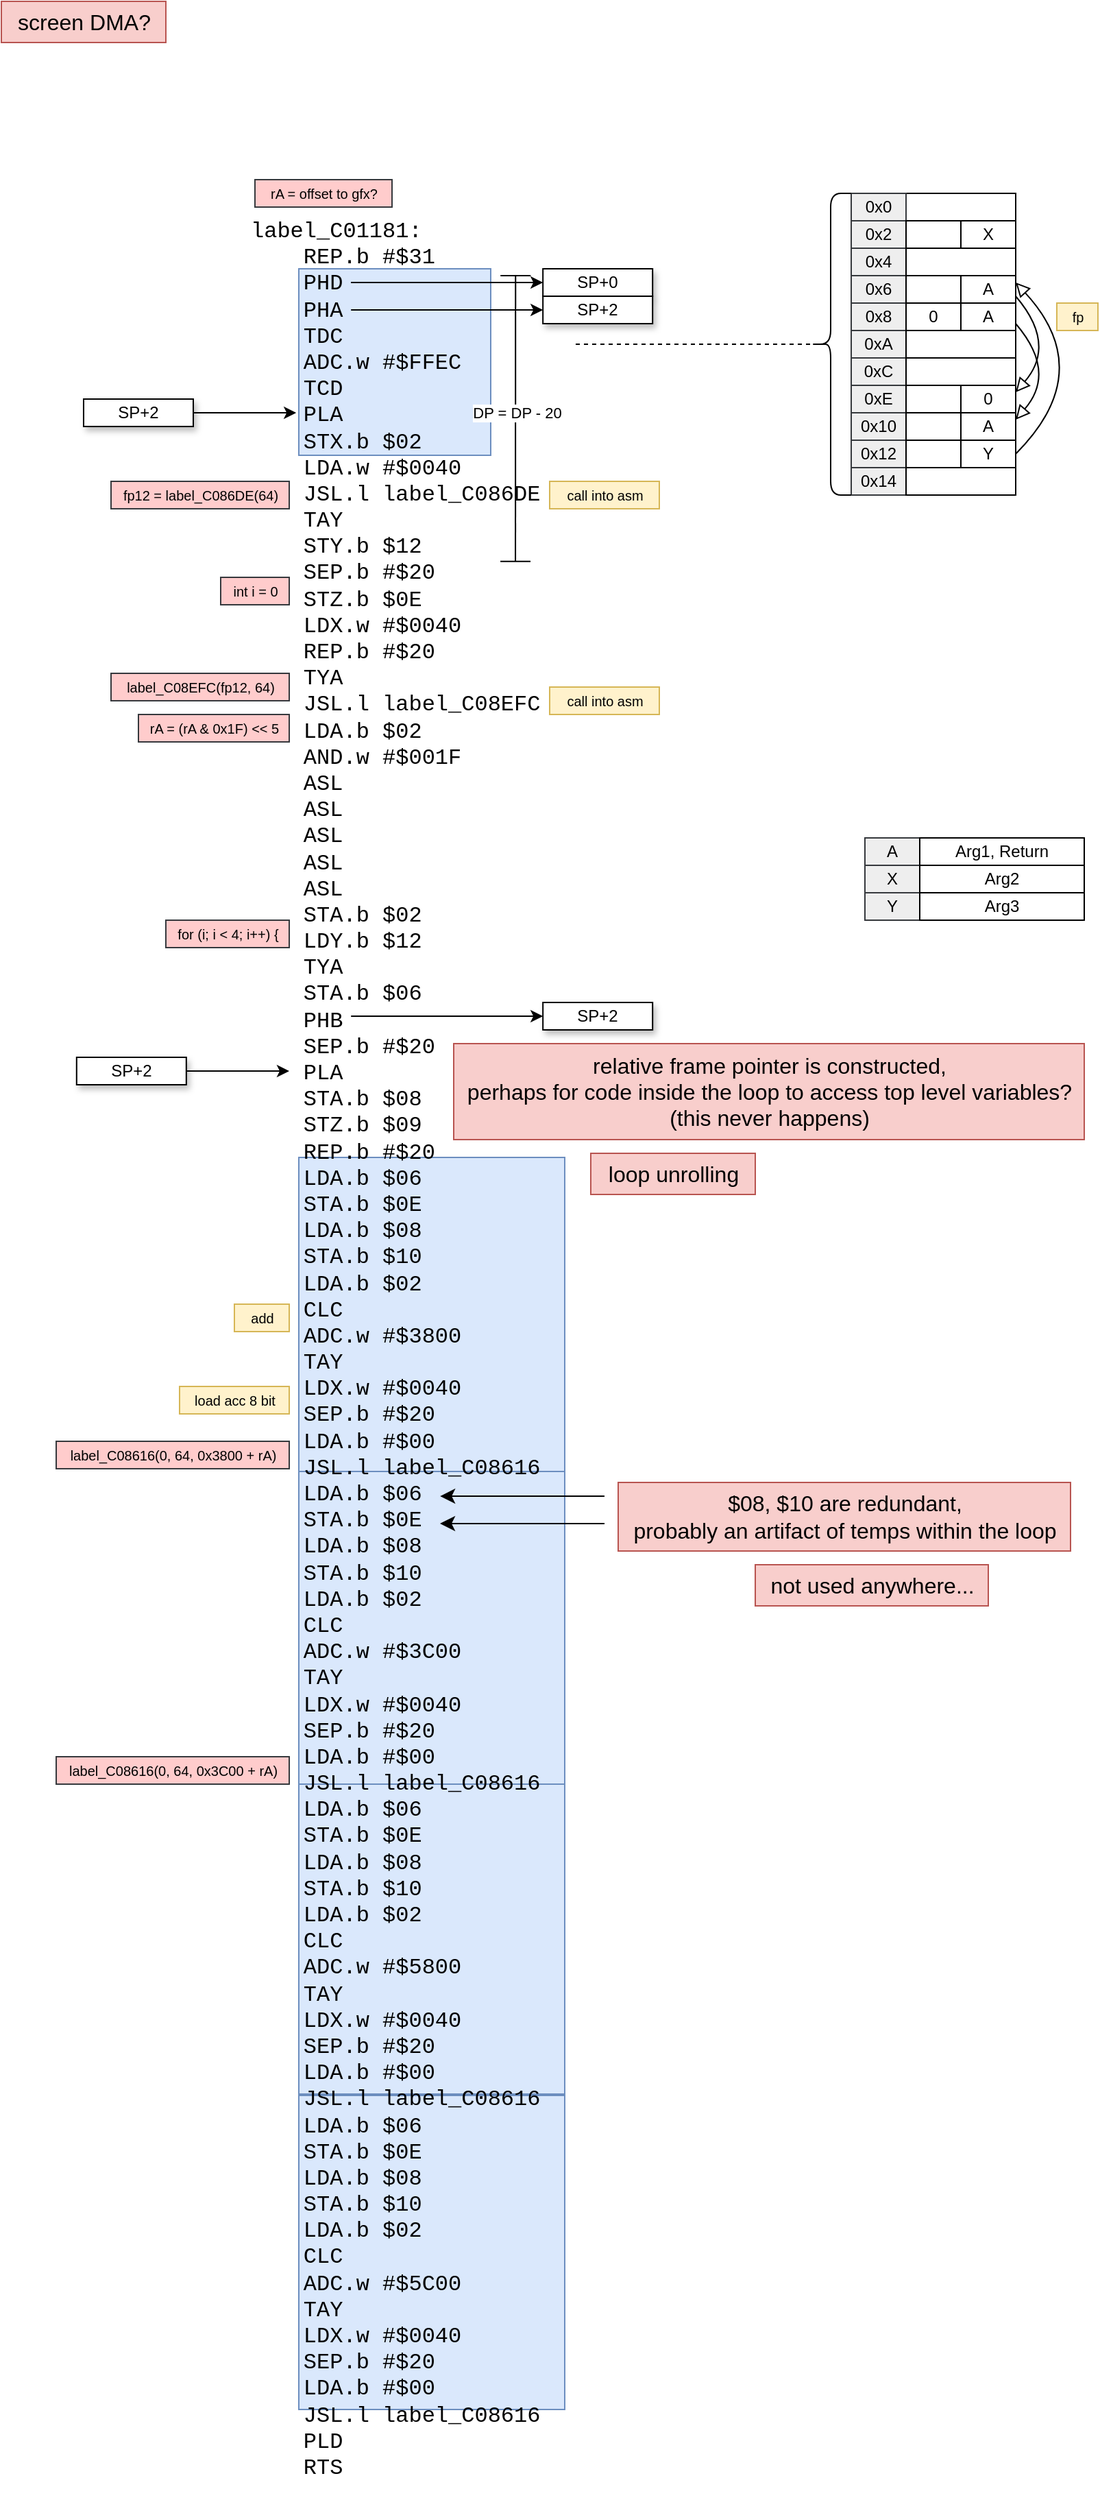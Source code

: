 <mxfile version="21.6.9" type="github">
  <diagram name="Page-1" id="6Zkwd5M3KuAh5QiwCv1M">
    <mxGraphModel dx="995" dy="618" grid="1" gridSize="10" guides="1" tooltips="1" connect="1" arrows="1" fold="1" page="1" pageScale="1" pageWidth="850" pageHeight="1100" math="0" shadow="0">
      <root>
        <mxCell id="0" />
        <object label="gen groups" id="dbT_Ve4-fBgaTEK12xVc-63">
          <mxCell style="" parent="0" />
        </object>
        <mxCell id="dbT_Ve4-fBgaTEK12xVc-70" value="" style="rounded=0;whiteSpace=wrap;html=1;fontSize=16;fillColor=#dae8fc;strokeColor=#6c8ebf;fillStyle=auto;" vertex="1" parent="dbT_Ve4-fBgaTEK12xVc-63">
          <mxGeometry x="267" y="225" width="140" height="136" as="geometry" />
        </mxCell>
        <mxCell id="dbT_Ve4-fBgaTEK12xVc-81" value="" style="rounded=0;whiteSpace=wrap;html=1;fontSize=16;fillColor=#dae8fc;strokeColor=#6c8ebf;fillStyle=auto;" vertex="1" parent="dbT_Ve4-fBgaTEK12xVc-63">
          <mxGeometry x="267" y="1557" width="194" height="229" as="geometry" />
        </mxCell>
        <mxCell id="dbT_Ve4-fBgaTEK12xVc-84" value="" style="rounded=0;whiteSpace=wrap;html=1;fontSize=16;fillColor=#dae8fc;strokeColor=#6c8ebf;fillStyle=auto;" vertex="1" parent="dbT_Ve4-fBgaTEK12xVc-63">
          <mxGeometry x="267" y="1327" width="194" height="229" as="geometry" />
        </mxCell>
        <mxCell id="dbT_Ve4-fBgaTEK12xVc-85" value="" style="rounded=0;whiteSpace=wrap;html=1;fontSize=16;fillColor=#dae8fc;strokeColor=#6c8ebf;fillStyle=auto;" vertex="1" parent="dbT_Ve4-fBgaTEK12xVc-63">
          <mxGeometry x="267" y="1101" width="194" height="229" as="geometry" />
        </mxCell>
        <mxCell id="dbT_Ve4-fBgaTEK12xVc-86" value="" style="rounded=0;whiteSpace=wrap;html=1;fontSize=16;fillColor=#dae8fc;strokeColor=#6c8ebf;fillStyle=auto;" vertex="1" parent="dbT_Ve4-fBgaTEK12xVc-63">
          <mxGeometry x="267" y="873" width="194" height="229" as="geometry" />
        </mxCell>
        <mxCell id="1" parent="0" />
        <mxCell id="ILJzXNznsKejwd8JNXi--1" value="&lt;p style=&quot;line-height: 100%;&quot;&gt;&lt;/p&gt;&lt;div style=&quot;font-style: normal; font-variant-caps: normal; font-weight: normal; letter-spacing: normal; text-align: start; text-indent: 0px; text-transform: none; word-spacing: 0px; -webkit-text-stroke-width: 0px; text-decoration: none; font-family: &amp;quot;IckyTicket Mono&amp;quot;, Menlo, Monaco, &amp;quot;Courier New&amp;quot;, monospace, &amp;quot;PT Mono&amp;quot;, Menlo, Monaco, &amp;quot;Courier New&amp;quot;, monospace; font-size: 16px; line-height: 120%;&quot;&gt;&lt;div style=&quot;line-height: 120%;&quot;&gt;&lt;div style=&quot;line-height: 120%;&quot;&gt;label_C01181:&lt;/div&gt;&lt;div style=&quot;line-height: 120%;&quot;&gt;&lt;span style=&quot;white-space: pre;&quot;&gt;&amp;nbsp;&amp;nbsp;&amp;nbsp;&amp;nbsp;&lt;/span&gt;REP.b #$31&lt;/div&gt;&lt;div style=&quot;line-height: 120%;&quot;&gt;&lt;span style=&quot;white-space: pre;&quot;&gt;&amp;nbsp;&amp;nbsp;&amp;nbsp;&amp;nbsp;&lt;/span&gt;PHD&lt;/div&gt;&lt;div style=&quot;line-height: 120%;&quot;&gt;&lt;span style=&quot;white-space: pre;&quot;&gt;&amp;nbsp;&amp;nbsp;&amp;nbsp;&amp;nbsp;&lt;/span&gt;PHA&lt;/div&gt;&lt;div style=&quot;line-height: 120%;&quot;&gt;&lt;span style=&quot;white-space: pre;&quot;&gt;&amp;nbsp;&amp;nbsp;&amp;nbsp;&amp;nbsp;&lt;/span&gt;TDC&lt;/div&gt;&lt;div style=&quot;line-height: 120%;&quot;&gt;&lt;span style=&quot;white-space: pre;&quot;&gt;&amp;nbsp;&amp;nbsp;&amp;nbsp;&amp;nbsp;&lt;/span&gt;ADC.w #$FFEC&lt;/div&gt;&lt;div style=&quot;line-height: 120%;&quot;&gt;&lt;span style=&quot;white-space: pre;&quot;&gt;&amp;nbsp;&amp;nbsp;&amp;nbsp;&amp;nbsp;&lt;/span&gt;TCD&lt;/div&gt;&lt;div style=&quot;line-height: 120%;&quot;&gt;&lt;span style=&quot;white-space: pre;&quot;&gt;&amp;nbsp;&amp;nbsp;&amp;nbsp;&amp;nbsp;&lt;/span&gt;PLA&lt;/div&gt;&lt;div style=&quot;line-height: 120%;&quot;&gt;&lt;span style=&quot;white-space: pre;&quot;&gt;&amp;nbsp;&amp;nbsp;&amp;nbsp;&amp;nbsp;&lt;/span&gt;STX.b $02&lt;/div&gt;&lt;div style=&quot;line-height: 120%;&quot;&gt;&lt;span style=&quot;white-space: pre;&quot;&gt;&amp;nbsp;&amp;nbsp;&amp;nbsp;&amp;nbsp;&lt;/span&gt;LDA.w #$0040&lt;/div&gt;&lt;div style=&quot;line-height: 120%;&quot;&gt;&lt;span style=&quot;white-space: pre;&quot;&gt;&amp;nbsp;&amp;nbsp;&amp;nbsp;&amp;nbsp;&lt;/span&gt;JSL.l label_C086DE&lt;/div&gt;&lt;div style=&quot;line-height: 120%;&quot;&gt;&lt;span style=&quot;white-space: pre;&quot;&gt;&amp;nbsp;&amp;nbsp;&amp;nbsp;&amp;nbsp;&lt;/span&gt;TAY&lt;/div&gt;&lt;div style=&quot;line-height: 120%;&quot;&gt;&lt;span style=&quot;white-space: pre;&quot;&gt;&amp;nbsp;&amp;nbsp;&amp;nbsp;&amp;nbsp;&lt;/span&gt;STY.b $12&lt;/div&gt;&lt;div style=&quot;line-height: 120%;&quot;&gt;&lt;span style=&quot;white-space: pre;&quot;&gt;&amp;nbsp;&amp;nbsp;&amp;nbsp;&amp;nbsp;&lt;/span&gt;SEP.b #$20&lt;/div&gt;&lt;div style=&quot;line-height: 120%;&quot;&gt;&lt;span style=&quot;white-space: pre;&quot;&gt;&amp;nbsp;&amp;nbsp;&amp;nbsp;&amp;nbsp;&lt;/span&gt;STZ.b $0E&lt;/div&gt;&lt;div style=&quot;line-height: 120%;&quot;&gt;&lt;span style=&quot;white-space: pre;&quot;&gt;&amp;nbsp;&amp;nbsp;&amp;nbsp;&amp;nbsp;&lt;/span&gt;LDX.w #$0040&lt;/div&gt;&lt;div style=&quot;line-height: 120%;&quot;&gt;&lt;span style=&quot;white-space: pre;&quot;&gt;&amp;nbsp;&amp;nbsp;&amp;nbsp;&amp;nbsp;&lt;/span&gt;REP.b #$20&lt;/div&gt;&lt;div style=&quot;line-height: 120%;&quot;&gt;&lt;span style=&quot;white-space: pre;&quot;&gt;&amp;nbsp;&amp;nbsp;&amp;nbsp;&amp;nbsp;&lt;/span&gt;TYA&lt;/div&gt;&lt;div style=&quot;line-height: 120%;&quot;&gt;&lt;span style=&quot;white-space: pre;&quot;&gt;&amp;nbsp;&amp;nbsp;&amp;nbsp;&amp;nbsp;&lt;/span&gt;JSL.l label_C08EFC&lt;/div&gt;&lt;div style=&quot;line-height: 120%;&quot;&gt;&lt;span style=&quot;white-space: pre;&quot;&gt;&amp;nbsp;&amp;nbsp;&amp;nbsp;&amp;nbsp;&lt;/span&gt;LDA.b $02&lt;/div&gt;&lt;div style=&quot;line-height: 120%;&quot;&gt;&lt;span style=&quot;white-space: pre;&quot;&gt;&amp;nbsp;&amp;nbsp;&amp;nbsp;&amp;nbsp;&lt;/span&gt;AND.w #$001F&lt;/div&gt;&lt;div style=&quot;line-height: 120%;&quot;&gt;&lt;span style=&quot;white-space: pre;&quot;&gt;&amp;nbsp;&amp;nbsp;&amp;nbsp;&amp;nbsp;&lt;/span&gt;ASL&lt;/div&gt;&lt;div style=&quot;line-height: 120%;&quot;&gt;&lt;span style=&quot;white-space: pre;&quot;&gt;&amp;nbsp;&amp;nbsp;&amp;nbsp;&amp;nbsp;&lt;/span&gt;ASL&lt;/div&gt;&lt;div style=&quot;line-height: 120%;&quot;&gt;&lt;span style=&quot;white-space: pre;&quot;&gt;&amp;nbsp;&amp;nbsp;&amp;nbsp;&amp;nbsp;&lt;/span&gt;ASL&lt;/div&gt;&lt;div style=&quot;line-height: 120%;&quot;&gt;&lt;span style=&quot;white-space: pre;&quot;&gt;&amp;nbsp;&amp;nbsp;&amp;nbsp;&amp;nbsp;&lt;/span&gt;ASL&lt;/div&gt;&lt;div style=&quot;line-height: 120%;&quot;&gt;&lt;span style=&quot;white-space: pre;&quot;&gt;&amp;nbsp;&amp;nbsp;&amp;nbsp;&amp;nbsp;&lt;/span&gt;ASL&lt;/div&gt;&lt;div style=&quot;line-height: 120%;&quot;&gt;&lt;span style=&quot;white-space: pre;&quot;&gt;&amp;nbsp;&amp;nbsp;&amp;nbsp;&amp;nbsp;&lt;/span&gt;STA.b $02&lt;/div&gt;&lt;div style=&quot;line-height: 120%;&quot;&gt;&lt;span style=&quot;white-space: pre;&quot;&gt;&amp;nbsp;&amp;nbsp;&amp;nbsp;&amp;nbsp;&lt;/span&gt;LDY.b $12&lt;/div&gt;&lt;div style=&quot;line-height: 120%;&quot;&gt;&lt;span style=&quot;white-space: pre;&quot;&gt;&amp;nbsp;&amp;nbsp;&amp;nbsp;&amp;nbsp;&lt;/span&gt;TYA&lt;/div&gt;&lt;div style=&quot;line-height: 120%;&quot;&gt;&lt;span style=&quot;white-space: pre;&quot;&gt;&amp;nbsp;&amp;nbsp;&amp;nbsp;&amp;nbsp;&lt;/span&gt;STA.b $06&lt;/div&gt;&lt;div style=&quot;line-height: 120%;&quot;&gt;&lt;span style=&quot;white-space: pre;&quot;&gt;&amp;nbsp;&amp;nbsp;&amp;nbsp;&amp;nbsp;&lt;/span&gt;PHB&lt;/div&gt;&lt;div style=&quot;line-height: 120%;&quot;&gt;&lt;span style=&quot;white-space: pre;&quot;&gt;&amp;nbsp;&amp;nbsp;&amp;nbsp;&amp;nbsp;&lt;/span&gt;SEP.b #$20&lt;/div&gt;&lt;div style=&quot;line-height: 120%;&quot;&gt;&lt;span style=&quot;white-space: pre;&quot;&gt;&amp;nbsp;&amp;nbsp;&amp;nbsp;&amp;nbsp;&lt;/span&gt;PLA&lt;/div&gt;&lt;div style=&quot;line-height: 120%;&quot;&gt;&lt;span style=&quot;white-space: pre;&quot;&gt;&amp;nbsp;&amp;nbsp;&amp;nbsp;&amp;nbsp;&lt;/span&gt;STA.b $08&lt;/div&gt;&lt;div style=&quot;line-height: 120%;&quot;&gt;&lt;span style=&quot;white-space: pre;&quot;&gt;&amp;nbsp;&amp;nbsp;&amp;nbsp;&amp;nbsp;&lt;/span&gt;STZ.b $09&lt;/div&gt;&lt;div style=&quot;line-height: 120%;&quot;&gt;&lt;span style=&quot;white-space: pre;&quot;&gt;&amp;nbsp;&amp;nbsp;&amp;nbsp;&amp;nbsp;&lt;/span&gt;REP.b #$20&lt;/div&gt;&lt;div style=&quot;line-height: 120%;&quot;&gt;&lt;span style=&quot;white-space: pre;&quot;&gt;&amp;nbsp;&amp;nbsp;&amp;nbsp;&amp;nbsp;&lt;/span&gt;LDA.b $06&lt;/div&gt;&lt;div style=&quot;line-height: 120%;&quot;&gt;&lt;span style=&quot;white-space: pre;&quot;&gt;&amp;nbsp;&amp;nbsp;&amp;nbsp;&amp;nbsp;&lt;/span&gt;STA.b $0E&lt;/div&gt;&lt;div style=&quot;line-height: 120%;&quot;&gt;&lt;span style=&quot;white-space: pre;&quot;&gt;&amp;nbsp;&amp;nbsp;&amp;nbsp;&amp;nbsp;&lt;/span&gt;LDA.b $08&lt;/div&gt;&lt;div style=&quot;line-height: 120%;&quot;&gt;&lt;span style=&quot;white-space: pre;&quot;&gt;&amp;nbsp;&amp;nbsp;&amp;nbsp;&amp;nbsp;&lt;/span&gt;STA.b $10&lt;/div&gt;&lt;div style=&quot;line-height: 120%;&quot;&gt;&lt;span style=&quot;white-space: pre;&quot;&gt;&amp;nbsp;&amp;nbsp;&amp;nbsp;&amp;nbsp;&lt;/span&gt;LDA.b $02&lt;/div&gt;&lt;div style=&quot;line-height: 120%;&quot;&gt;&lt;span style=&quot;white-space: pre;&quot;&gt;&amp;nbsp;&amp;nbsp;&amp;nbsp;&amp;nbsp;&lt;/span&gt;CLC&lt;/div&gt;&lt;div style=&quot;line-height: 120%;&quot;&gt;&lt;span style=&quot;white-space: pre;&quot;&gt;&amp;nbsp;&amp;nbsp;&amp;nbsp;&amp;nbsp;&lt;/span&gt;ADC.w #$3800&lt;/div&gt;&lt;div style=&quot;line-height: 120%;&quot;&gt;&lt;span style=&quot;white-space: pre;&quot;&gt;&amp;nbsp;&amp;nbsp;&amp;nbsp;&amp;nbsp;&lt;/span&gt;TAY&lt;/div&gt;&lt;div style=&quot;line-height: 120%;&quot;&gt;&lt;span style=&quot;white-space: pre;&quot;&gt;&amp;nbsp;&amp;nbsp;&amp;nbsp;&amp;nbsp;&lt;/span&gt;LDX.w #$0040&lt;/div&gt;&lt;div style=&quot;line-height: 120%;&quot;&gt;&lt;span style=&quot;white-space: pre;&quot;&gt;&amp;nbsp;&amp;nbsp;&amp;nbsp;&amp;nbsp;&lt;/span&gt;SEP.b #$20&lt;/div&gt;&lt;div style=&quot;line-height: 120%;&quot;&gt;&lt;span style=&quot;white-space: pre;&quot;&gt;&amp;nbsp;&amp;nbsp;&amp;nbsp;&amp;nbsp;&lt;/span&gt;LDA.b #$00&lt;/div&gt;&lt;div style=&quot;line-height: 120%;&quot;&gt;&lt;span style=&quot;white-space: pre;&quot;&gt;&amp;nbsp;&amp;nbsp;&amp;nbsp;&amp;nbsp;&lt;/span&gt;JSL.l label_C08616&lt;/div&gt;&lt;div style=&quot;line-height: 120%;&quot;&gt;&lt;span style=&quot;white-space: pre;&quot;&gt;&amp;nbsp;&amp;nbsp;&amp;nbsp;&amp;nbsp;&lt;/span&gt;LDA.b $06&lt;/div&gt;&lt;div style=&quot;line-height: 120%;&quot;&gt;&lt;span style=&quot;white-space: pre;&quot;&gt;&amp;nbsp;&amp;nbsp;&amp;nbsp;&amp;nbsp;&lt;/span&gt;STA.b $0E&lt;/div&gt;&lt;div style=&quot;line-height: 120%;&quot;&gt;&lt;span style=&quot;white-space: pre;&quot;&gt;&amp;nbsp;&amp;nbsp;&amp;nbsp;&amp;nbsp;&lt;/span&gt;LDA.b $08&lt;/div&gt;&lt;div style=&quot;line-height: 120%;&quot;&gt;&lt;span style=&quot;white-space: pre;&quot;&gt;&amp;nbsp;&amp;nbsp;&amp;nbsp;&amp;nbsp;&lt;/span&gt;STA.b $10&lt;/div&gt;&lt;div style=&quot;line-height: 120%;&quot;&gt;&lt;span style=&quot;white-space: pre;&quot;&gt;&amp;nbsp;&amp;nbsp;&amp;nbsp;&amp;nbsp;&lt;/span&gt;LDA.b $02&lt;/div&gt;&lt;div style=&quot;line-height: 120%;&quot;&gt;&lt;span style=&quot;white-space: pre;&quot;&gt;&amp;nbsp;&amp;nbsp;&amp;nbsp;&amp;nbsp;&lt;/span&gt;CLC&lt;/div&gt;&lt;div style=&quot;line-height: 120%;&quot;&gt;&lt;span style=&quot;white-space: pre;&quot;&gt;&amp;nbsp;&amp;nbsp;&amp;nbsp;&amp;nbsp;&lt;/span&gt;ADC.w #$3C00&lt;/div&gt;&lt;div style=&quot;line-height: 120%;&quot;&gt;&lt;span style=&quot;white-space: pre;&quot;&gt;&amp;nbsp;&amp;nbsp;&amp;nbsp;&amp;nbsp;&lt;/span&gt;TAY&lt;/div&gt;&lt;div style=&quot;line-height: 120%;&quot;&gt;&lt;span style=&quot;white-space: pre;&quot;&gt;&amp;nbsp;&amp;nbsp;&amp;nbsp;&amp;nbsp;&lt;/span&gt;LDX.w #$0040&lt;/div&gt;&lt;div style=&quot;line-height: 120%;&quot;&gt;&lt;span style=&quot;white-space: pre;&quot;&gt;&amp;nbsp;&amp;nbsp;&amp;nbsp;&amp;nbsp;&lt;/span&gt;SEP.b #$20&lt;/div&gt;&lt;div style=&quot;line-height: 120%;&quot;&gt;&lt;span style=&quot;white-space: pre;&quot;&gt;&amp;nbsp;&amp;nbsp;&amp;nbsp;&amp;nbsp;&lt;/span&gt;LDA.b #$00&lt;/div&gt;&lt;div style=&quot;line-height: 120%;&quot;&gt;&lt;span style=&quot;white-space: pre;&quot;&gt;&amp;nbsp;&amp;nbsp;&amp;nbsp;&amp;nbsp;&lt;/span&gt;JSL.l label_C08616&lt;/div&gt;&lt;div style=&quot;line-height: 120%;&quot;&gt;&lt;span style=&quot;white-space: pre;&quot;&gt;&amp;nbsp;&amp;nbsp;&amp;nbsp;&amp;nbsp;&lt;/span&gt;LDA.b $06&lt;/div&gt;&lt;div style=&quot;line-height: 120%;&quot;&gt;&lt;span style=&quot;white-space: pre;&quot;&gt;&amp;nbsp;&amp;nbsp;&amp;nbsp;&amp;nbsp;&lt;/span&gt;STA.b $0E&lt;/div&gt;&lt;div style=&quot;line-height: 120%;&quot;&gt;&lt;span style=&quot;white-space: pre;&quot;&gt;&amp;nbsp;&amp;nbsp;&amp;nbsp;&amp;nbsp;&lt;/span&gt;LDA.b $08&lt;/div&gt;&lt;div style=&quot;line-height: 120%;&quot;&gt;&lt;span style=&quot;white-space: pre;&quot;&gt;&amp;nbsp;&amp;nbsp;&amp;nbsp;&amp;nbsp;&lt;/span&gt;STA.b $10&lt;/div&gt;&lt;div style=&quot;line-height: 120%;&quot;&gt;&lt;span style=&quot;white-space: pre;&quot;&gt;&amp;nbsp;&amp;nbsp;&amp;nbsp;&amp;nbsp;&lt;/span&gt;LDA.b $02&lt;/div&gt;&lt;div style=&quot;line-height: 120%;&quot;&gt;&lt;span style=&quot;white-space: pre;&quot;&gt;&amp;nbsp;&amp;nbsp;&amp;nbsp;&amp;nbsp;&lt;/span&gt;CLC&lt;/div&gt;&lt;div style=&quot;line-height: 120%;&quot;&gt;&lt;span style=&quot;white-space: pre;&quot;&gt;&amp;nbsp;&amp;nbsp;&amp;nbsp;&amp;nbsp;&lt;/span&gt;ADC.w #$5800&lt;/div&gt;&lt;div style=&quot;line-height: 120%;&quot;&gt;&lt;span style=&quot;white-space: pre;&quot;&gt;&amp;nbsp;&amp;nbsp;&amp;nbsp;&amp;nbsp;&lt;/span&gt;TAY&lt;/div&gt;&lt;div style=&quot;line-height: 120%;&quot;&gt;&lt;span style=&quot;white-space: pre;&quot;&gt;&amp;nbsp;&amp;nbsp;&amp;nbsp;&amp;nbsp;&lt;/span&gt;LDX.w #$0040&lt;/div&gt;&lt;div style=&quot;line-height: 120%;&quot;&gt;&lt;span style=&quot;white-space: pre;&quot;&gt;&amp;nbsp;&amp;nbsp;&amp;nbsp;&amp;nbsp;&lt;/span&gt;SEP.b #$20&lt;/div&gt;&lt;div style=&quot;line-height: 120%;&quot;&gt;&lt;span style=&quot;white-space: pre;&quot;&gt;&amp;nbsp;&amp;nbsp;&amp;nbsp;&amp;nbsp;&lt;/span&gt;LDA.b #$00&lt;/div&gt;&lt;div style=&quot;line-height: 120%;&quot;&gt;&lt;span style=&quot;white-space: pre;&quot;&gt;&amp;nbsp;&amp;nbsp;&amp;nbsp;&amp;nbsp;&lt;/span&gt;JSL.l label_C08616&lt;/div&gt;&lt;div style=&quot;line-height: 120%;&quot;&gt;&lt;span style=&quot;white-space: pre;&quot;&gt;&amp;nbsp;&amp;nbsp;&amp;nbsp;&amp;nbsp;&lt;/span&gt;LDA.b $06&lt;/div&gt;&lt;div style=&quot;line-height: 120%;&quot;&gt;&lt;span style=&quot;white-space: pre;&quot;&gt;&amp;nbsp;&amp;nbsp;&amp;nbsp;&amp;nbsp;&lt;/span&gt;STA.b $0E&lt;/div&gt;&lt;div style=&quot;line-height: 120%;&quot;&gt;&lt;span style=&quot;white-space: pre;&quot;&gt;&amp;nbsp;&amp;nbsp;&amp;nbsp;&amp;nbsp;&lt;/span&gt;LDA.b $08&lt;/div&gt;&lt;div style=&quot;line-height: 120%;&quot;&gt;&lt;span style=&quot;white-space: pre;&quot;&gt;&amp;nbsp;&amp;nbsp;&amp;nbsp;&amp;nbsp;&lt;/span&gt;STA.b $10&lt;/div&gt;&lt;div style=&quot;line-height: 120%;&quot;&gt;&lt;span style=&quot;white-space: pre;&quot;&gt;&amp;nbsp;&amp;nbsp;&amp;nbsp;&amp;nbsp;&lt;/span&gt;LDA.b $02&lt;/div&gt;&lt;div style=&quot;line-height: 120%;&quot;&gt;&lt;span style=&quot;white-space: pre;&quot;&gt;&amp;nbsp;&amp;nbsp;&amp;nbsp;&amp;nbsp;&lt;/span&gt;CLC&lt;/div&gt;&lt;div style=&quot;line-height: 120%;&quot;&gt;&lt;span style=&quot;white-space: pre;&quot;&gt;&amp;nbsp;&amp;nbsp;&amp;nbsp;&amp;nbsp;&lt;/span&gt;ADC.w #$5C00&lt;/div&gt;&lt;div style=&quot;line-height: 120%;&quot;&gt;&lt;span style=&quot;white-space: pre;&quot;&gt;&amp;nbsp;&amp;nbsp;&amp;nbsp;&amp;nbsp;&lt;/span&gt;TAY&lt;/div&gt;&lt;div style=&quot;line-height: 120%;&quot;&gt;&lt;span style=&quot;white-space: pre;&quot;&gt;&amp;nbsp;&amp;nbsp;&amp;nbsp;&amp;nbsp;&lt;/span&gt;LDX.w #$0040&lt;/div&gt;&lt;div style=&quot;line-height: 120%;&quot;&gt;&lt;span style=&quot;white-space: pre;&quot;&gt;&amp;nbsp;&amp;nbsp;&amp;nbsp;&amp;nbsp;&lt;/span&gt;SEP.b #$20&lt;/div&gt;&lt;div style=&quot;line-height: 120%;&quot;&gt;&lt;span style=&quot;white-space: pre;&quot;&gt;&amp;nbsp;&amp;nbsp;&amp;nbsp;&amp;nbsp;&lt;/span&gt;LDA.b #$00&lt;/div&gt;&lt;div style=&quot;line-height: 120%;&quot;&gt;&lt;span style=&quot;white-space: pre;&quot;&gt;&amp;nbsp;&amp;nbsp;&amp;nbsp;&amp;nbsp;&lt;/span&gt;JSL.l label_C08616&lt;/div&gt;&lt;div style=&quot;line-height: 120%;&quot;&gt;&lt;span style=&quot;white-space: pre;&quot;&gt;&amp;nbsp;&amp;nbsp;&amp;nbsp;&amp;nbsp;&lt;/span&gt;PLD&lt;/div&gt;&lt;div style=&quot;line-height: 120%;&quot;&gt;&lt;span style=&quot;white-space: pre;&quot;&gt;&amp;nbsp;&amp;nbsp;&amp;nbsp;&amp;nbsp;&lt;/span&gt;RTS&lt;/div&gt;&lt;/div&gt;&lt;/div&gt;&lt;p&gt;&lt;/p&gt;" style="text;whiteSpace=wrap;html=1;spacingBottom=0;spacingTop=0;" parent="1" vertex="1">
          <mxGeometry x="230" y="170" width="230" height="1260" as="geometry" />
        </mxCell>
        <mxCell id="ILJzXNznsKejwd8JNXi--3" value="SP+0" style="rounded=0;whiteSpace=wrap;html=1;shadow=1;" parent="1" vertex="1">
          <mxGeometry x="445.09" y="225" width="80" height="20" as="geometry" />
        </mxCell>
        <mxCell id="ILJzXNznsKejwd8JNXi--4" value="SP+2" style="rounded=0;whiteSpace=wrap;html=1;shadow=1;" parent="1" vertex="1">
          <mxGeometry x="445.09" y="245" width="80" height="20" as="geometry" />
        </mxCell>
        <mxCell id="ILJzXNznsKejwd8JNXi--13" value="" style="endArrow=classic;html=1;rounded=0;entryX=0.783;entryY=0.12;entryDx=0;entryDy=0;entryPerimeter=0;" parent="1" edge="1">
          <mxGeometry width="50" height="50" relative="1" as="geometry">
            <mxPoint x="305" y="235" as="sourcePoint" />
            <mxPoint x="445.09" y="235.0" as="targetPoint" />
            <Array as="points" />
          </mxGeometry>
        </mxCell>
        <mxCell id="ILJzXNznsKejwd8JNXi--18" value="" style="endArrow=baseDash;startArrow=baseDash;html=1;rounded=0;startFill=0;endFill=0;endSize=20;startSize=20;exitX=0.848;exitY=0.213;exitDx=0;exitDy=0;exitPerimeter=0;" parent="1" edge="1" source="ILJzXNznsKejwd8JNXi--1">
          <mxGeometry width="50" height="50" relative="1" as="geometry">
            <mxPoint x="425.04" y="305.25" as="sourcePoint" />
            <mxPoint x="425.12" y="230" as="targetPoint" />
          </mxGeometry>
        </mxCell>
        <mxCell id="ILJzXNznsKejwd8JNXi--22" value="DP = DP - 20" style="edgeLabel;html=1;align=center;verticalAlign=middle;resizable=0;points=[];" parent="ILJzXNznsKejwd8JNXi--18" vertex="1" connectable="0">
          <mxGeometry x="0.043" y="-1" relative="1" as="geometry">
            <mxPoint as="offset" />
          </mxGeometry>
        </mxCell>
        <mxCell id="ILJzXNznsKejwd8JNXi--54" value="A" style="whiteSpace=wrap;html=1;fillColor=#eeeeee;strokeColor=#36393d;" parent="1" vertex="1">
          <mxGeometry x="680" y="640" width="40" height="20" as="geometry" />
        </mxCell>
        <mxCell id="ILJzXNznsKejwd8JNXi--55" value="Arg1, Return" style="whiteSpace=wrap;html=1;" parent="1" vertex="1">
          <mxGeometry x="720" y="640" width="120" height="20" as="geometry" />
        </mxCell>
        <mxCell id="ILJzXNznsKejwd8JNXi--56" value="" style="endArrow=classic;html=1;rounded=0;entryX=0.783;entryY=0.12;entryDx=0;entryDy=0;entryPerimeter=0;" parent="1" edge="1">
          <mxGeometry width="50" height="50" relative="1" as="geometry">
            <mxPoint x="305.09" y="255" as="sourcePoint" />
            <mxPoint x="445.09" y="255" as="targetPoint" />
            <Array as="points" />
          </mxGeometry>
        </mxCell>
        <mxCell id="ILJzXNznsKejwd8JNXi--57" value="SP+2" style="rounded=0;whiteSpace=wrap;html=1;shadow=1;" parent="1" vertex="1">
          <mxGeometry x="110.0" y="320" width="80" height="20" as="geometry" />
        </mxCell>
        <mxCell id="ILJzXNznsKejwd8JNXi--58" value="" style="endArrow=classic;html=1;rounded=0;entryX=0.783;entryY=0.12;entryDx=0;entryDy=0;entryPerimeter=0;exitX=1;exitY=0.5;exitDx=0;exitDy=0;" parent="1" source="ILJzXNznsKejwd8JNXi--57" edge="1">
          <mxGeometry width="50" height="50" relative="1" as="geometry">
            <mxPoint x="200" y="329.5" as="sourcePoint" />
            <mxPoint x="265.09" y="330.0" as="targetPoint" />
            <Array as="points" />
          </mxGeometry>
        </mxCell>
        <mxCell id="ILJzXNznsKejwd8JNXi--61" value="rA = (rA &amp;amp; 0x1F) &amp;lt;&amp;lt; 5" style="text;html=1;align=center;verticalAlign=middle;resizable=0;points=[];autosize=1;strokeColor=#36393d;fillColor=#ffcccc;spacing=0;fontSize=10;rounded=0;glass=0;shadow=0;" parent="1" vertex="1">
          <mxGeometry x="150.0" y="550" width="110" height="20" as="geometry" />
        </mxCell>
        <mxCell id="H3RAy9jdkwfnNMKRMsMS-4" value="&lt;font style=&quot;font-size: 10px;&quot;&gt;call into asm&lt;/font&gt;" style="text;html=1;align=center;verticalAlign=middle;resizable=0;points=[];autosize=1;strokeColor=#d6b656;fillColor=#fff2cc;spacing=0;fontSize=10;rounded=0;glass=0;shadow=0;" parent="1" vertex="1">
          <mxGeometry x="450.0" y="380" width="80" height="20" as="geometry" />
        </mxCell>
        <mxCell id="H3RAy9jdkwfnNMKRMsMS-5" value="&lt;font style=&quot;font-size: 10px;&quot;&gt;call into asm&lt;/font&gt;" style="text;html=1;align=center;verticalAlign=middle;resizable=0;points=[];autosize=1;strokeColor=#d6b656;fillColor=#fff2cc;spacing=0;fontSize=10;rounded=0;glass=0;shadow=0;" parent="1" vertex="1">
          <mxGeometry x="450.0" y="530" width="80" height="20" as="geometry" />
        </mxCell>
        <mxCell id="H3RAy9jdkwfnNMKRMsMS-7" value="SP+2" style="rounded=0;whiteSpace=wrap;html=1;shadow=1;" parent="1" vertex="1">
          <mxGeometry x="104.91" y="800" width="80" height="20" as="geometry" />
        </mxCell>
        <mxCell id="H3RAy9jdkwfnNMKRMsMS-8" value="" style="endArrow=classic;html=1;rounded=0;entryX=0.783;entryY=0.12;entryDx=0;entryDy=0;entryPerimeter=0;exitX=1;exitY=0.5;exitDx=0;exitDy=0;" parent="1" source="H3RAy9jdkwfnNMKRMsMS-7" edge="1">
          <mxGeometry width="50" height="50" relative="1" as="geometry">
            <mxPoint x="194.91" y="809.5" as="sourcePoint" />
            <mxPoint x="260.0" y="810.0" as="targetPoint" />
            <Array as="points" />
          </mxGeometry>
        </mxCell>
        <mxCell id="H3RAy9jdkwfnNMKRMsMS-11" value="SP+2" style="rounded=0;whiteSpace=wrap;html=1;shadow=1;" parent="1" vertex="1">
          <mxGeometry x="445.09" y="760" width="80" height="20" as="geometry" />
        </mxCell>
        <mxCell id="H3RAy9jdkwfnNMKRMsMS-12" value="" style="endArrow=classic;html=1;rounded=0;entryX=0.783;entryY=0.12;entryDx=0;entryDy=0;entryPerimeter=0;" parent="1" edge="1">
          <mxGeometry width="50" height="50" relative="1" as="geometry">
            <mxPoint x="305.09" y="770" as="sourcePoint" />
            <mxPoint x="445.09" y="770" as="targetPoint" />
            <Array as="points" />
          </mxGeometry>
        </mxCell>
        <mxCell id="H3RAy9jdkwfnNMKRMsMS-31" value="" style="group" parent="1" vertex="1" connectable="0">
          <mxGeometry x="670" y="170" width="130" height="210" as="geometry" />
        </mxCell>
        <mxCell id="ILJzXNznsKejwd8JNXi--23" value="" style="rounded=0;whiteSpace=wrap;html=1;" parent="H3RAy9jdkwfnNMKRMsMS-31" vertex="1">
          <mxGeometry x="40" width="80" height="20" as="geometry" />
        </mxCell>
        <mxCell id="ILJzXNznsKejwd8JNXi--24" value="0x0" style="rounded=0;whiteSpace=wrap;html=1;fillColor=#eeeeee;strokeColor=#36393d;" parent="H3RAy9jdkwfnNMKRMsMS-31" vertex="1">
          <mxGeometry width="40" height="20" as="geometry" />
        </mxCell>
        <mxCell id="ILJzXNznsKejwd8JNXi--27" value="0x2" style="rounded=0;whiteSpace=wrap;html=1;fillColor=#eeeeee;strokeColor=#36393d;" parent="H3RAy9jdkwfnNMKRMsMS-31" vertex="1">
          <mxGeometry y="20" width="40" height="20" as="geometry" />
        </mxCell>
        <mxCell id="ILJzXNznsKejwd8JNXi--28" value="0x4" style="rounded=0;whiteSpace=wrap;html=1;fillColor=#eeeeee;strokeColor=#36393d;" parent="H3RAy9jdkwfnNMKRMsMS-31" vertex="1">
          <mxGeometry y="40" width="40" height="20" as="geometry" />
        </mxCell>
        <mxCell id="ILJzXNznsKejwd8JNXi--29" value="0x6" style="rounded=0;whiteSpace=wrap;html=1;fillColor=#eeeeee;strokeColor=#36393d;" parent="H3RAy9jdkwfnNMKRMsMS-31" vertex="1">
          <mxGeometry y="60" width="40" height="20" as="geometry" />
        </mxCell>
        <mxCell id="ILJzXNznsKejwd8JNXi--30" value="0x8" style="rounded=0;whiteSpace=wrap;html=1;fillColor=#eeeeee;strokeColor=#36393d;" parent="H3RAy9jdkwfnNMKRMsMS-31" vertex="1">
          <mxGeometry y="80" width="40" height="20" as="geometry" />
        </mxCell>
        <mxCell id="ILJzXNznsKejwd8JNXi--31" value="0xA" style="rounded=0;whiteSpace=wrap;html=1;fillColor=#eeeeee;strokeColor=#36393d;" parent="H3RAy9jdkwfnNMKRMsMS-31" vertex="1">
          <mxGeometry y="100" width="40" height="20" as="geometry" />
        </mxCell>
        <mxCell id="ILJzXNznsKejwd8JNXi--32" value="0xC" style="rounded=0;whiteSpace=wrap;html=1;fillColor=#eeeeee;strokeColor=#36393d;" parent="H3RAy9jdkwfnNMKRMsMS-31" vertex="1">
          <mxGeometry y="120" width="40" height="20" as="geometry" />
        </mxCell>
        <mxCell id="ILJzXNznsKejwd8JNXi--33" value="0xE" style="rounded=0;whiteSpace=wrap;html=1;fillColor=#eeeeee;strokeColor=#36393d;" parent="H3RAy9jdkwfnNMKRMsMS-31" vertex="1">
          <mxGeometry y="140" width="40" height="20" as="geometry" />
        </mxCell>
        <mxCell id="ILJzXNznsKejwd8JNXi--34" value="0x10" style="rounded=0;whiteSpace=wrap;html=1;fillColor=#eeeeee;strokeColor=#36393d;" parent="H3RAy9jdkwfnNMKRMsMS-31" vertex="1">
          <mxGeometry y="160" width="40" height="20" as="geometry" />
        </mxCell>
        <mxCell id="ILJzXNznsKejwd8JNXi--35" value="X" style="rounded=0;whiteSpace=wrap;html=1;" parent="H3RAy9jdkwfnNMKRMsMS-31" vertex="1">
          <mxGeometry x="80" y="20" width="40" height="20" as="geometry" />
        </mxCell>
        <mxCell id="ILJzXNznsKejwd8JNXi--37" value="" style="rounded=0;whiteSpace=wrap;html=1;" parent="H3RAy9jdkwfnNMKRMsMS-31" vertex="1">
          <mxGeometry x="40" y="40" width="80" height="20" as="geometry" />
        </mxCell>
        <mxCell id="ILJzXNznsKejwd8JNXi--38" value="A" style="rounded=0;whiteSpace=wrap;html=1;" parent="H3RAy9jdkwfnNMKRMsMS-31" vertex="1">
          <mxGeometry x="80" y="60" width="40" height="20" as="geometry" />
        </mxCell>
        <mxCell id="ILJzXNznsKejwd8JNXi--39" value="A" style="rounded=0;whiteSpace=wrap;html=1;" parent="H3RAy9jdkwfnNMKRMsMS-31" vertex="1">
          <mxGeometry x="80" y="80" width="40" height="20" as="geometry" />
        </mxCell>
        <mxCell id="ILJzXNznsKejwd8JNXi--40" value="" style="rounded=0;whiteSpace=wrap;html=1;" parent="H3RAy9jdkwfnNMKRMsMS-31" vertex="1">
          <mxGeometry x="40" y="100" width="80" height="20" as="geometry" />
        </mxCell>
        <mxCell id="ILJzXNznsKejwd8JNXi--41" value="" style="rounded=0;whiteSpace=wrap;html=1;" parent="H3RAy9jdkwfnNMKRMsMS-31" vertex="1">
          <mxGeometry x="40" y="120" width="80" height="20" as="geometry" />
        </mxCell>
        <mxCell id="ILJzXNznsKejwd8JNXi--42" value="0" style="rounded=0;whiteSpace=wrap;html=1;" parent="H3RAy9jdkwfnNMKRMsMS-31" vertex="1">
          <mxGeometry x="80" y="140" width="40" height="20" as="geometry" />
        </mxCell>
        <mxCell id="ILJzXNznsKejwd8JNXi--43" value="A" style="rounded=0;whiteSpace=wrap;html=1;" parent="H3RAy9jdkwfnNMKRMsMS-31" vertex="1">
          <mxGeometry x="80" y="160" width="40" height="20" as="geometry" />
        </mxCell>
        <mxCell id="H3RAy9jdkwfnNMKRMsMS-19" value="0x12" style="rounded=0;whiteSpace=wrap;html=1;fillColor=#eeeeee;strokeColor=#36393d;" parent="H3RAy9jdkwfnNMKRMsMS-31" vertex="1">
          <mxGeometry y="180" width="40" height="20" as="geometry" />
        </mxCell>
        <mxCell id="H3RAy9jdkwfnNMKRMsMS-20" value="Y" style="rounded=0;whiteSpace=wrap;html=1;" parent="H3RAy9jdkwfnNMKRMsMS-31" vertex="1">
          <mxGeometry x="80" y="180" width="40" height="20" as="geometry" />
        </mxCell>
        <mxCell id="H3RAy9jdkwfnNMKRMsMS-21" value="0" style="rounded=0;whiteSpace=wrap;html=1;" parent="H3RAy9jdkwfnNMKRMsMS-31" vertex="1">
          <mxGeometry x="40" y="80" width="40" height="20" as="geometry" />
        </mxCell>
        <mxCell id="H3RAy9jdkwfnNMKRMsMS-22" value="" style="rounded=0;whiteSpace=wrap;html=1;" parent="H3RAy9jdkwfnNMKRMsMS-31" vertex="1">
          <mxGeometry x="40" y="160" width="40" height="20" as="geometry" />
        </mxCell>
        <mxCell id="H3RAy9jdkwfnNMKRMsMS-23" value="" style="rounded=0;whiteSpace=wrap;html=1;" parent="H3RAy9jdkwfnNMKRMsMS-31" vertex="1">
          <mxGeometry x="40" y="60" width="40" height="20" as="geometry" />
        </mxCell>
        <mxCell id="H3RAy9jdkwfnNMKRMsMS-25" value="" style="rounded=0;whiteSpace=wrap;html=1;" parent="H3RAy9jdkwfnNMKRMsMS-31" vertex="1">
          <mxGeometry x="40" y="180" width="40" height="20" as="geometry" />
        </mxCell>
        <mxCell id="H3RAy9jdkwfnNMKRMsMS-26" value="" style="rounded=0;whiteSpace=wrap;html=1;" parent="H3RAy9jdkwfnNMKRMsMS-31" vertex="1">
          <mxGeometry x="40" y="20" width="40" height="20" as="geometry" />
        </mxCell>
        <mxCell id="H3RAy9jdkwfnNMKRMsMS-28" value="" style="rounded=0;whiteSpace=wrap;html=1;" parent="H3RAy9jdkwfnNMKRMsMS-31" vertex="1">
          <mxGeometry x="40" y="140" width="40" height="20" as="geometry" />
        </mxCell>
        <mxCell id="dbT_Ve4-fBgaTEK12xVc-56" value="0x14" style="rounded=0;whiteSpace=wrap;html=1;fillColor=#eeeeee;strokeColor=#36393d;" vertex="1" parent="H3RAy9jdkwfnNMKRMsMS-31">
          <mxGeometry y="200" width="40" height="20" as="geometry" />
        </mxCell>
        <mxCell id="dbT_Ve4-fBgaTEK12xVc-57" value="" style="rounded=0;whiteSpace=wrap;html=1;" vertex="1" parent="H3RAy9jdkwfnNMKRMsMS-31">
          <mxGeometry x="40" y="200" width="80" height="20" as="geometry" />
        </mxCell>
        <mxCell id="dbT_Ve4-fBgaTEK12xVc-105" value="" style="endArrow=none;startArrow=block;html=1;fontSize=12;startSize=8;endSize=8;endFill=0;jumpStyle=none;curved=1;startFill=0;entryX=1;entryY=0.5;entryDx=0;entryDy=0;exitX=1;exitY=0.25;exitDx=0;exitDy=0;" edge="1" parent="H3RAy9jdkwfnNMKRMsMS-31" source="ILJzXNznsKejwd8JNXi--38" target="H3RAy9jdkwfnNMKRMsMS-20">
          <mxGeometry width="50" height="50" relative="1" as="geometry">
            <mxPoint x="130" y="70" as="sourcePoint" />
            <mxPoint x="130" y="190" as="targetPoint" />
            <Array as="points">
              <mxPoint x="180" y="130" />
            </Array>
          </mxGeometry>
        </mxCell>
        <mxCell id="dbT_Ve4-fBgaTEK12xVc-90" value="" style="endArrow=none;startArrow=block;html=1;fontSize=12;startSize=8;endSize=8;endFill=0;jumpStyle=none;curved=1;startFill=0;exitX=1;exitY=0.25;exitDx=0;exitDy=0;" edge="1" parent="H3RAy9jdkwfnNMKRMsMS-31" source="ILJzXNznsKejwd8JNXi--42">
          <mxGeometry width="50" height="50" relative="1" as="geometry">
            <mxPoint x="120" y="135" as="sourcePoint" />
            <mxPoint x="120" y="75" as="targetPoint" />
            <Array as="points">
              <mxPoint x="150" y="110" />
            </Array>
          </mxGeometry>
        </mxCell>
        <mxCell id="dbT_Ve4-fBgaTEK12xVc-59" style="edgeStyle=orthogonalEdgeStyle;rounded=0;orthogonalLoop=1;jettySize=auto;html=1;entryX=1.03;entryY=0.16;entryDx=0;entryDy=0;entryPerimeter=0;fontFamily=Helvetica;fontSize=12;fontColor=default;endArrow=none;endFill=0;dashed=1;" edge="1" parent="1" source="dbT_Ve4-fBgaTEK12xVc-58">
          <mxGeometry relative="1" as="geometry">
            <mxPoint x="466.9" y="280" as="targetPoint" />
          </mxGeometry>
        </mxCell>
        <mxCell id="dbT_Ve4-fBgaTEK12xVc-58" value="" style="shape=curlyBracket;whiteSpace=wrap;html=1;rounded=1;labelPosition=left;verticalLabelPosition=middle;align=right;verticalAlign=middle;fontFamily=Helvetica;fontSize=12;fontColor=default;fillColor=none;gradientColor=none;size=0.5;" vertex="1" parent="1">
          <mxGeometry x="640" y="170" width="30" height="220" as="geometry" />
        </mxCell>
        <mxCell id="dbT_Ve4-fBgaTEK12xVc-74" value="&lt;font style=&quot;font-size: 10px;&quot;&gt;fp&lt;/font&gt;" style="text;html=1;align=center;verticalAlign=middle;resizable=0;points=[];autosize=1;strokeColor=#d6b656;fillColor=#fff2cc;spacing=0;fontSize=10;rounded=0;glass=0;shadow=0;" vertex="1" parent="1">
          <mxGeometry x="820" y="250" width="30" height="20" as="geometry" />
        </mxCell>
        <mxCell id="dbT_Ve4-fBgaTEK12xVc-95" value="loop unrolling" style="text;html=1;align=center;verticalAlign=middle;resizable=0;points=[];autosize=1;strokeColor=#b85450;fillColor=#f8cecc;fontSize=16;" vertex="1" parent="1">
          <mxGeometry x="480" y="870" width="120" height="30" as="geometry" />
        </mxCell>
        <mxCell id="dbT_Ve4-fBgaTEK12xVc-96" value="$08, $10 are redundant,&lt;br&gt;probably an artifact of temps within the loop" style="text;html=1;align=center;verticalAlign=middle;resizable=0;points=[];autosize=1;strokeColor=#b85450;fillColor=#f8cecc;fontSize=16;" vertex="1" parent="1">
          <mxGeometry x="500" y="1110" width="330" height="50" as="geometry" />
        </mxCell>
        <mxCell id="dbT_Ve4-fBgaTEK12xVc-97" value="" style="endArrow=classic;html=1;rounded=0;fontSize=12;startSize=8;endSize=8;curved=1;entryX=0.609;entryY=0.754;entryDx=0;entryDy=0;entryPerimeter=0;" edge="1" parent="1" target="ILJzXNznsKejwd8JNXi--1">
          <mxGeometry width="50" height="50" relative="1" as="geometry">
            <mxPoint x="490" y="1120" as="sourcePoint" />
            <mxPoint x="540" y="1070" as="targetPoint" />
          </mxGeometry>
        </mxCell>
        <mxCell id="dbT_Ve4-fBgaTEK12xVc-98" value="" style="endArrow=classic;html=1;rounded=0;fontSize=12;startSize=8;endSize=8;curved=1;entryX=0.609;entryY=0.754;entryDx=0;entryDy=0;entryPerimeter=0;" edge="1" parent="1">
          <mxGeometry width="50" height="50" relative="1" as="geometry">
            <mxPoint x="490" y="1140" as="sourcePoint" />
            <mxPoint x="370" y="1140" as="targetPoint" />
          </mxGeometry>
        </mxCell>
        <mxCell id="dbT_Ve4-fBgaTEK12xVc-99" value="screen DMA?" style="text;html=1;align=center;verticalAlign=middle;resizable=0;points=[];autosize=1;strokeColor=#b85450;fillColor=#f8cecc;fontSize=16;" vertex="1" parent="1">
          <mxGeometry x="50.0" y="30" width="120" height="30" as="geometry" />
        </mxCell>
        <mxCell id="dbT_Ve4-fBgaTEK12xVc-100" value="rA = offset to gfx?" style="text;html=1;align=center;verticalAlign=middle;resizable=0;points=[];autosize=1;strokeColor=#36393d;fillColor=#ffcccc;spacing=0;fontSize=10;rounded=0;glass=0;shadow=0;" vertex="1" parent="1">
          <mxGeometry x="235" y="160" width="100" height="20" as="geometry" />
        </mxCell>
        <mxCell id="dbT_Ve4-fBgaTEK12xVc-103" value="fp12 =&amp;nbsp;label_C086DE(64)" style="text;html=1;align=center;verticalAlign=middle;resizable=0;points=[];autosize=1;strokeColor=#36393d;fillColor=#ffcccc;spacing=0;fontSize=10;rounded=0;glass=0;shadow=0;" vertex="1" parent="1">
          <mxGeometry x="130.0" y="380" width="130" height="20" as="geometry" />
        </mxCell>
        <mxCell id="dbT_Ve4-fBgaTEK12xVc-104" value="for (i; i &amp;lt; 4; i++) {" style="text;html=1;align=center;verticalAlign=middle;resizable=0;points=[];autosize=1;strokeColor=#36393d;fillColor=#ffcccc;spacing=0;fontSize=10;rounded=0;glass=0;shadow=0;" vertex="1" parent="1">
          <mxGeometry x="170.0" y="700" width="90" height="20" as="geometry" />
        </mxCell>
        <mxCell id="dbT_Ve4-fBgaTEK12xVc-107" value="" style="endArrow=none;startArrow=block;html=1;fontSize=12;startSize=8;endSize=8;endFill=0;jumpStyle=none;curved=1;startFill=0;exitX=1;exitY=0.25;exitDx=0;exitDy=0;" edge="1" parent="1">
          <mxGeometry width="50" height="50" relative="1" as="geometry">
            <mxPoint x="790" y="335" as="sourcePoint" />
            <mxPoint x="790" y="265" as="targetPoint" />
            <Array as="points">
              <mxPoint x="820" y="300" />
            </Array>
          </mxGeometry>
        </mxCell>
        <mxCell id="dbT_Ve4-fBgaTEK12xVc-108" value="label_C08616(0, 64, 0x3800 + rA)" style="text;html=1;align=center;verticalAlign=middle;resizable=0;points=[];autosize=1;strokeColor=#36393d;fillColor=#ffcccc;spacing=0;fontSize=10;rounded=0;glass=0;shadow=0;" vertex="1" parent="1">
          <mxGeometry x="90.0" y="1080" width="170" height="20" as="geometry" />
        </mxCell>
        <mxCell id="dbT_Ve4-fBgaTEK12xVc-111" value="add" style="text;html=1;align=center;verticalAlign=middle;resizable=0;points=[];autosize=1;strokeColor=#d6b656;fillColor=#fff2cc;spacing=0;fontSize=10;rounded=0;glass=0;shadow=0;" vertex="1" parent="1">
          <mxGeometry x="220.0" y="980" width="40" height="20" as="geometry" />
        </mxCell>
        <mxCell id="dbT_Ve4-fBgaTEK12xVc-112" value="load acc 8 bit" style="text;html=1;align=center;verticalAlign=middle;resizable=0;points=[];autosize=1;strokeColor=#d6b656;fillColor=#fff2cc;spacing=0;fontSize=10;rounded=0;glass=0;shadow=0;" vertex="1" parent="1">
          <mxGeometry x="180.0" y="1040" width="80" height="20" as="geometry" />
        </mxCell>
        <mxCell id="dbT_Ve4-fBgaTEK12xVc-113" value="X" style="whiteSpace=wrap;html=1;fillColor=#eeeeee;strokeColor=#36393d;" vertex="1" parent="1">
          <mxGeometry x="680" y="660" width="40" height="20" as="geometry" />
        </mxCell>
        <mxCell id="dbT_Ve4-fBgaTEK12xVc-115" value="Arg2" style="whiteSpace=wrap;html=1;" vertex="1" parent="1">
          <mxGeometry x="720" y="660" width="120" height="20" as="geometry" />
        </mxCell>
        <mxCell id="dbT_Ve4-fBgaTEK12xVc-116" value="Y" style="whiteSpace=wrap;html=1;fillColor=#eeeeee;strokeColor=#36393d;" vertex="1" parent="1">
          <mxGeometry x="680" y="680" width="40" height="20" as="geometry" />
        </mxCell>
        <mxCell id="dbT_Ve4-fBgaTEK12xVc-117" value="Arg3" style="whiteSpace=wrap;html=1;" vertex="1" parent="1">
          <mxGeometry x="720" y="680" width="120" height="20" as="geometry" />
        </mxCell>
        <mxCell id="dbT_Ve4-fBgaTEK12xVc-118" value="label_C08EFC(fp12, 64)" style="text;html=1;align=center;verticalAlign=middle;resizable=0;points=[];autosize=1;strokeColor=#36393d;fillColor=#ffcccc;spacing=0;fontSize=10;rounded=0;glass=0;shadow=0;" vertex="1" parent="1">
          <mxGeometry x="130.0" y="520" width="130" height="20" as="geometry" />
        </mxCell>
        <mxCell id="dbT_Ve4-fBgaTEK12xVc-120" value="int i = 0" style="text;html=1;align=center;verticalAlign=middle;resizable=0;points=[];autosize=1;strokeColor=#36393d;fillColor=#ffcccc;spacing=0;fontSize=10;rounded=0;glass=0;shadow=0;" vertex="1" parent="1">
          <mxGeometry x="210.0" y="450" width="50" height="20" as="geometry" />
        </mxCell>
        <mxCell id="dbT_Ve4-fBgaTEK12xVc-121" value="label_C08616(0, 64, 0x3C00 + rA)" style="text;html=1;align=center;verticalAlign=middle;resizable=0;points=[];autosize=1;strokeColor=#36393d;fillColor=#ffcccc;spacing=0;fontSize=10;rounded=0;glass=0;shadow=0;" vertex="1" parent="1">
          <mxGeometry x="90.0" y="1310" width="170" height="20" as="geometry" />
        </mxCell>
        <mxCell id="dbT_Ve4-fBgaTEK12xVc-122" value="not used anywhere..." style="text;html=1;align=center;verticalAlign=middle;resizable=0;points=[];autosize=1;strokeColor=#b85450;fillColor=#f8cecc;fontSize=16;" vertex="1" parent="1">
          <mxGeometry x="600" y="1170" width="170" height="30" as="geometry" />
        </mxCell>
        <mxCell id="dbT_Ve4-fBgaTEK12xVc-125" value="relative frame pointer is constructed,&lt;br&gt;perhaps for code inside the loop to access top level variables?&lt;br&gt;(this never happens)" style="text;html=1;align=center;verticalAlign=middle;resizable=0;points=[];autosize=1;strokeColor=#b85450;fillColor=#f8cecc;fontSize=16;" vertex="1" parent="1">
          <mxGeometry x="380" y="790" width="460" height="70" as="geometry" />
        </mxCell>
      </root>
    </mxGraphModel>
  </diagram>
</mxfile>
